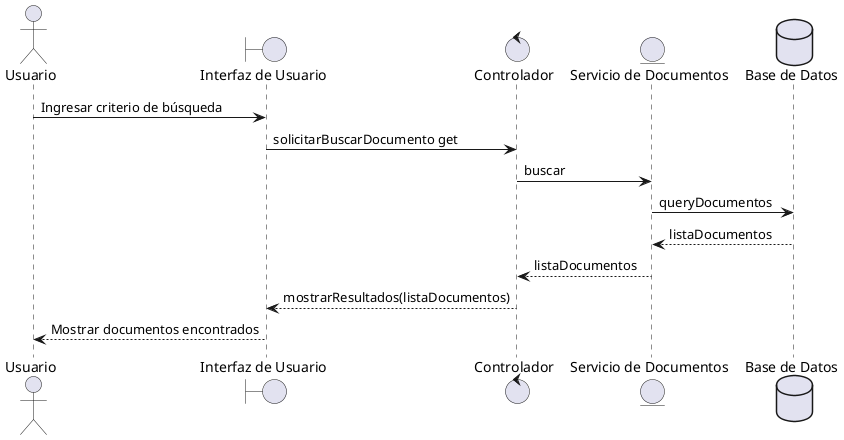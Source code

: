 @startuml
actor Usuario
boundary "Interfaz de Usuario" as IU
control "Controlador" as Controlador
entity "Servicio de Documentos" as Servicio
database "Base de Datos" as BD

Usuario -> IU : Ingresar criterio de búsqueda
IU -> Controlador : solicitarBuscarDocumento get
Controlador -> Servicio : buscar
Servicio -> BD : queryDocumentos
BD --> Servicio : listaDocumentos
Servicio --> Controlador : listaDocumentos
Controlador --> IU : mostrarResultados(listaDocumentos)
IU --> Usuario : Mostrar documentos encontrados
@enduml
